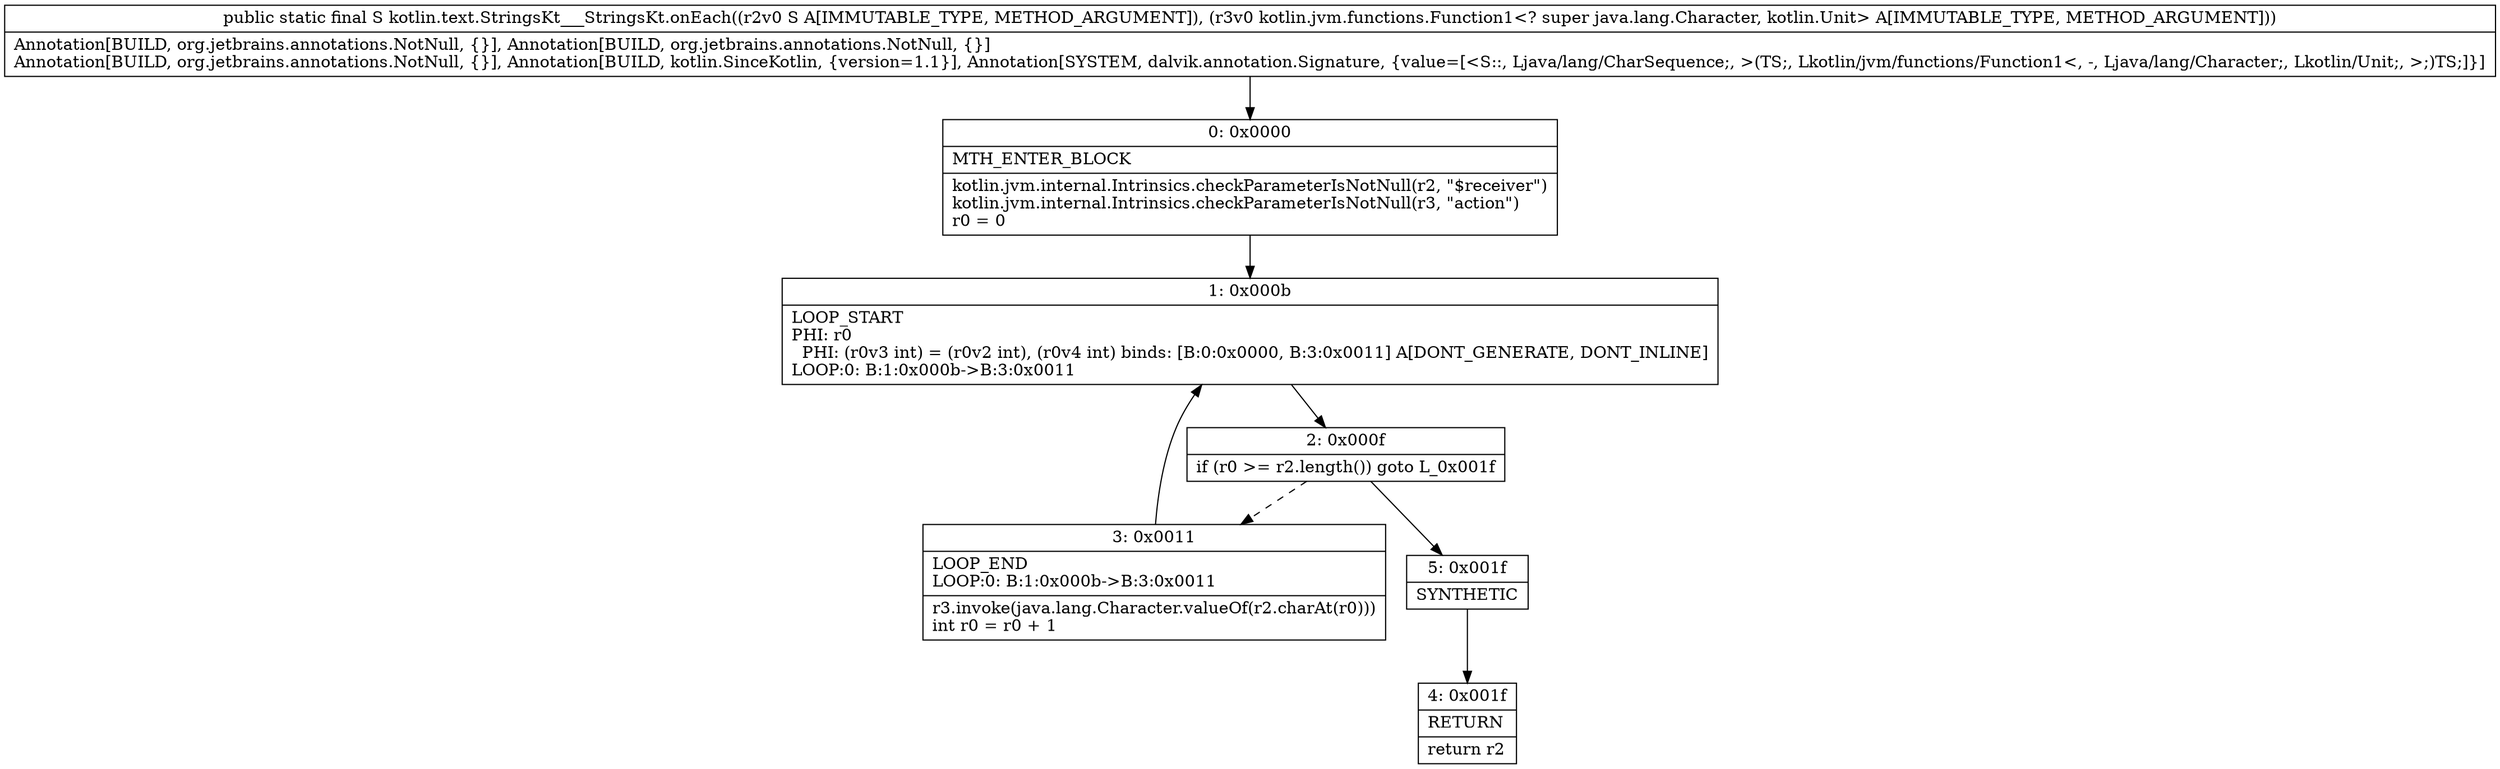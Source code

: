 digraph "CFG forkotlin.text.StringsKt___StringsKt.onEach(Ljava\/lang\/CharSequence;Lkotlin\/jvm\/functions\/Function1;)Ljava\/lang\/CharSequence;" {
Node_0 [shape=record,label="{0\:\ 0x0000|MTH_ENTER_BLOCK\l|kotlin.jvm.internal.Intrinsics.checkParameterIsNotNull(r2, \"$receiver\")\lkotlin.jvm.internal.Intrinsics.checkParameterIsNotNull(r3, \"action\")\lr0 = 0\l}"];
Node_1 [shape=record,label="{1\:\ 0x000b|LOOP_START\lPHI: r0 \l  PHI: (r0v3 int) = (r0v2 int), (r0v4 int) binds: [B:0:0x0000, B:3:0x0011] A[DONT_GENERATE, DONT_INLINE]\lLOOP:0: B:1:0x000b\-\>B:3:0x0011\l}"];
Node_2 [shape=record,label="{2\:\ 0x000f|if (r0 \>= r2.length()) goto L_0x001f\l}"];
Node_3 [shape=record,label="{3\:\ 0x0011|LOOP_END\lLOOP:0: B:1:0x000b\-\>B:3:0x0011\l|r3.invoke(java.lang.Character.valueOf(r2.charAt(r0)))\lint r0 = r0 + 1\l}"];
Node_4 [shape=record,label="{4\:\ 0x001f|RETURN\l|return r2\l}"];
Node_5 [shape=record,label="{5\:\ 0x001f|SYNTHETIC\l}"];
MethodNode[shape=record,label="{public static final S kotlin.text.StringsKt___StringsKt.onEach((r2v0 S A[IMMUTABLE_TYPE, METHOD_ARGUMENT]), (r3v0 kotlin.jvm.functions.Function1\<? super java.lang.Character, kotlin.Unit\> A[IMMUTABLE_TYPE, METHOD_ARGUMENT]))  | Annotation[BUILD, org.jetbrains.annotations.NotNull, \{\}], Annotation[BUILD, org.jetbrains.annotations.NotNull, \{\}]\lAnnotation[BUILD, org.jetbrains.annotations.NotNull, \{\}], Annotation[BUILD, kotlin.SinceKotlin, \{version=1.1\}], Annotation[SYSTEM, dalvik.annotation.Signature, \{value=[\<S::, Ljava\/lang\/CharSequence;, \>(TS;, Lkotlin\/jvm\/functions\/Function1\<, \-, Ljava\/lang\/Character;, Lkotlin\/Unit;, \>;)TS;]\}]\l}"];
MethodNode -> Node_0;
Node_0 -> Node_1;
Node_1 -> Node_2;
Node_2 -> Node_3[style=dashed];
Node_2 -> Node_5;
Node_3 -> Node_1;
Node_5 -> Node_4;
}

